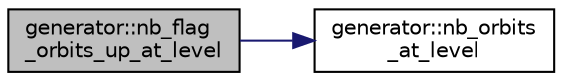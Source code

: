 digraph "generator::nb_flag_orbits_up_at_level"
{
  edge [fontname="Helvetica",fontsize="10",labelfontname="Helvetica",labelfontsize="10"];
  node [fontname="Helvetica",fontsize="10",shape=record];
  rankdir="LR";
  Node14050 [label="generator::nb_flag\l_orbits_up_at_level",height=0.2,width=0.4,color="black", fillcolor="grey75", style="filled", fontcolor="black"];
  Node14050 -> Node14051 [color="midnightblue",fontsize="10",style="solid",fontname="Helvetica"];
  Node14051 [label="generator::nb_orbits\l_at_level",height=0.2,width=0.4,color="black", fillcolor="white", style="filled",URL="$d7/d73/classgenerator.html#a020f3d8378448310d044a4a24fadf301"];
}
